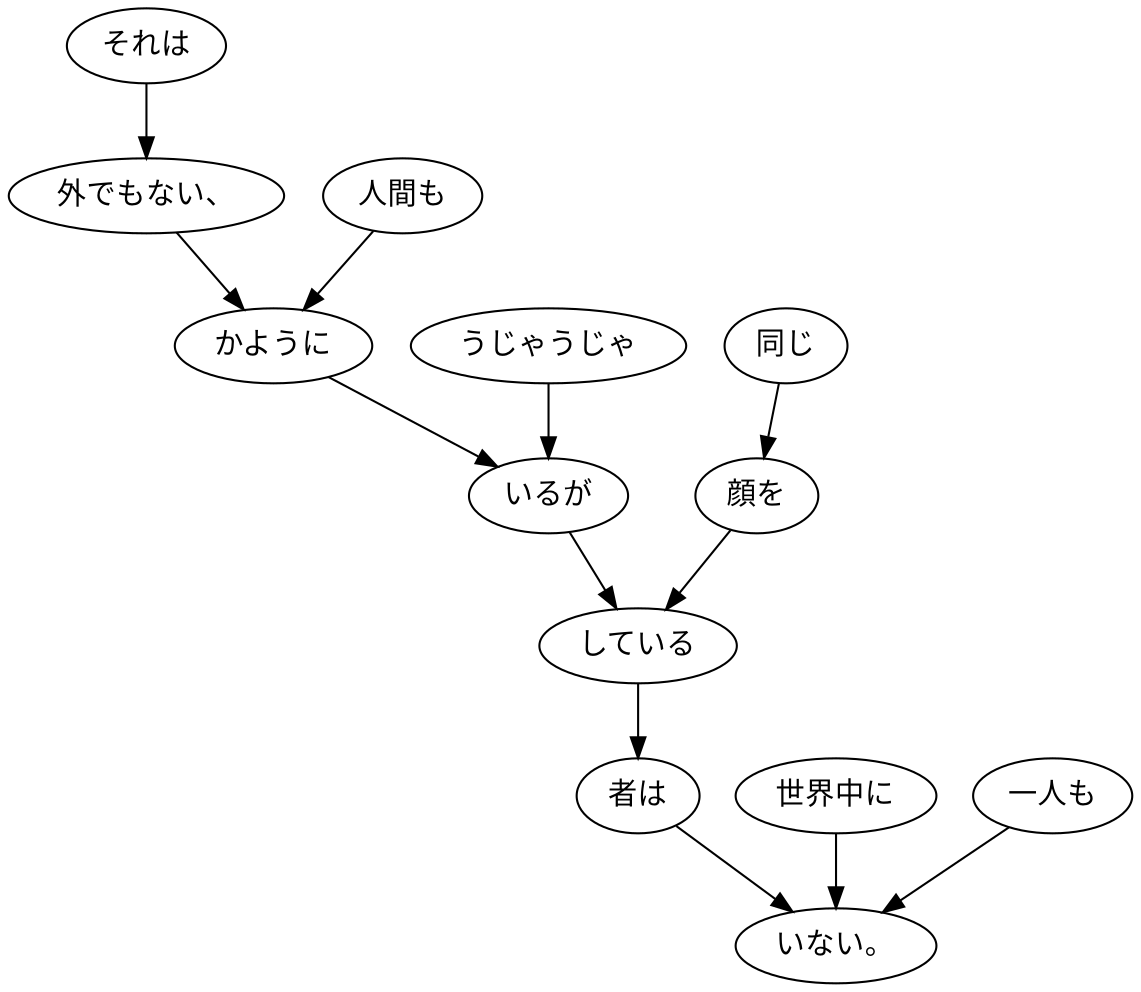 digraph graph2768 {
	node0 [label="それは"];
	node1 [label="外でもない、"];
	node2 [label="人間も"];
	node3 [label="かように"];
	node4 [label="うじゃうじゃ"];
	node5 [label="いるが"];
	node6 [label="同じ"];
	node7 [label="顔を"];
	node8 [label="している"];
	node9 [label="者は"];
	node10 [label="世界中に"];
	node11 [label="一人も"];
	node12 [label="いない。"];
	node0 -> node1;
	node1 -> node3;
	node2 -> node3;
	node3 -> node5;
	node4 -> node5;
	node5 -> node8;
	node6 -> node7;
	node7 -> node8;
	node8 -> node9;
	node9 -> node12;
	node10 -> node12;
	node11 -> node12;
}
